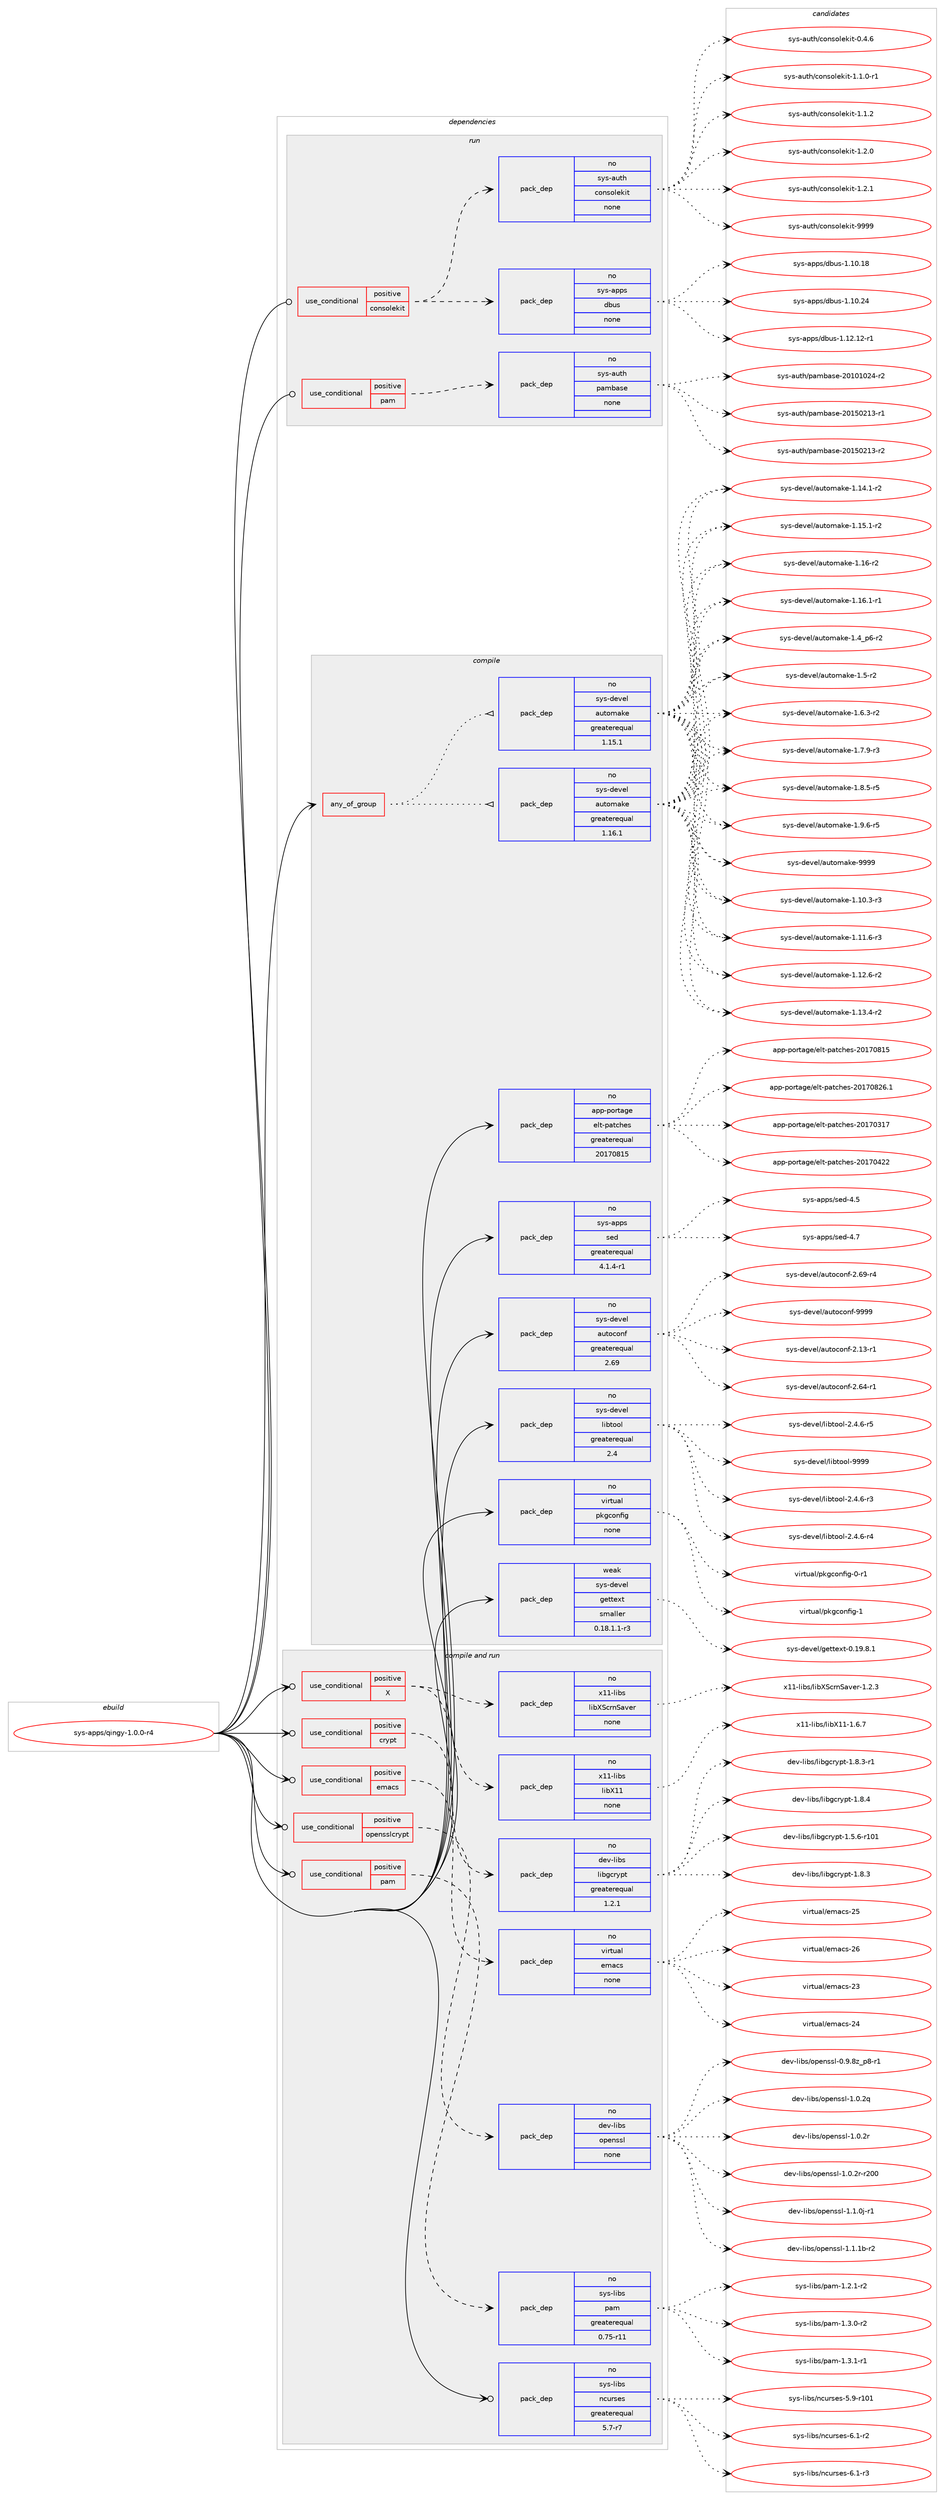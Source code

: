 digraph prolog {

# *************
# Graph options
# *************

newrank=true;
concentrate=true;
compound=true;
graph [rankdir=LR,fontname=Helvetica,fontsize=10,ranksep=1.5];#, ranksep=2.5, nodesep=0.2];
edge  [arrowhead=vee];
node  [fontname=Helvetica,fontsize=10];

# **********
# The ebuild
# **********

subgraph cluster_leftcol {
color=gray;
rank=same;
label=<<i>ebuild</i>>;
id [label="sys-apps/qingy-1.0.0-r4", color=red, width=4, href="../sys-apps/qingy-1.0.0-r4.svg"];
}

# ****************
# The dependencies
# ****************

subgraph cluster_midcol {
color=gray;
label=<<i>dependencies</i>>;
subgraph cluster_compile {
fillcolor="#eeeeee";
style=filled;
label=<<i>compile</i>>;
subgraph any27152 {
dependency1714063 [label=<<TABLE BORDER="0" CELLBORDER="1" CELLSPACING="0" CELLPADDING="4"><TR><TD CELLPADDING="10">any_of_group</TD></TR></TABLE>>, shape=none, color=red];subgraph pack1229055 {
dependency1714064 [label=<<TABLE BORDER="0" CELLBORDER="1" CELLSPACING="0" CELLPADDING="4" WIDTH="220"><TR><TD ROWSPAN="6" CELLPADDING="30">pack_dep</TD></TR><TR><TD WIDTH="110">no</TD></TR><TR><TD>sys-devel</TD></TR><TR><TD>automake</TD></TR><TR><TD>greaterequal</TD></TR><TR><TD>1.16.1</TD></TR></TABLE>>, shape=none, color=blue];
}
dependency1714063:e -> dependency1714064:w [weight=20,style="dotted",arrowhead="oinv"];
subgraph pack1229056 {
dependency1714065 [label=<<TABLE BORDER="0" CELLBORDER="1" CELLSPACING="0" CELLPADDING="4" WIDTH="220"><TR><TD ROWSPAN="6" CELLPADDING="30">pack_dep</TD></TR><TR><TD WIDTH="110">no</TD></TR><TR><TD>sys-devel</TD></TR><TR><TD>automake</TD></TR><TR><TD>greaterequal</TD></TR><TR><TD>1.15.1</TD></TR></TABLE>>, shape=none, color=blue];
}
dependency1714063:e -> dependency1714065:w [weight=20,style="dotted",arrowhead="oinv"];
}
id:e -> dependency1714063:w [weight=20,style="solid",arrowhead="vee"];
subgraph pack1229057 {
dependency1714066 [label=<<TABLE BORDER="0" CELLBORDER="1" CELLSPACING="0" CELLPADDING="4" WIDTH="220"><TR><TD ROWSPAN="6" CELLPADDING="30">pack_dep</TD></TR><TR><TD WIDTH="110">no</TD></TR><TR><TD>app-portage</TD></TR><TR><TD>elt-patches</TD></TR><TR><TD>greaterequal</TD></TR><TR><TD>20170815</TD></TR></TABLE>>, shape=none, color=blue];
}
id:e -> dependency1714066:w [weight=20,style="solid",arrowhead="vee"];
subgraph pack1229058 {
dependency1714067 [label=<<TABLE BORDER="0" CELLBORDER="1" CELLSPACING="0" CELLPADDING="4" WIDTH="220"><TR><TD ROWSPAN="6" CELLPADDING="30">pack_dep</TD></TR><TR><TD WIDTH="110">no</TD></TR><TR><TD>sys-apps</TD></TR><TR><TD>sed</TD></TR><TR><TD>greaterequal</TD></TR><TR><TD>4.1.4-r1</TD></TR></TABLE>>, shape=none, color=blue];
}
id:e -> dependency1714067:w [weight=20,style="solid",arrowhead="vee"];
subgraph pack1229059 {
dependency1714068 [label=<<TABLE BORDER="0" CELLBORDER="1" CELLSPACING="0" CELLPADDING="4" WIDTH="220"><TR><TD ROWSPAN="6" CELLPADDING="30">pack_dep</TD></TR><TR><TD WIDTH="110">no</TD></TR><TR><TD>sys-devel</TD></TR><TR><TD>autoconf</TD></TR><TR><TD>greaterequal</TD></TR><TR><TD>2.69</TD></TR></TABLE>>, shape=none, color=blue];
}
id:e -> dependency1714068:w [weight=20,style="solid",arrowhead="vee"];
subgraph pack1229060 {
dependency1714069 [label=<<TABLE BORDER="0" CELLBORDER="1" CELLSPACING="0" CELLPADDING="4" WIDTH="220"><TR><TD ROWSPAN="6" CELLPADDING="30">pack_dep</TD></TR><TR><TD WIDTH="110">no</TD></TR><TR><TD>sys-devel</TD></TR><TR><TD>libtool</TD></TR><TR><TD>greaterequal</TD></TR><TR><TD>2.4</TD></TR></TABLE>>, shape=none, color=blue];
}
id:e -> dependency1714069:w [weight=20,style="solid",arrowhead="vee"];
subgraph pack1229061 {
dependency1714070 [label=<<TABLE BORDER="0" CELLBORDER="1" CELLSPACING="0" CELLPADDING="4" WIDTH="220"><TR><TD ROWSPAN="6" CELLPADDING="30">pack_dep</TD></TR><TR><TD WIDTH="110">no</TD></TR><TR><TD>virtual</TD></TR><TR><TD>pkgconfig</TD></TR><TR><TD>none</TD></TR><TR><TD></TD></TR></TABLE>>, shape=none, color=blue];
}
id:e -> dependency1714070:w [weight=20,style="solid",arrowhead="vee"];
subgraph pack1229062 {
dependency1714071 [label=<<TABLE BORDER="0" CELLBORDER="1" CELLSPACING="0" CELLPADDING="4" WIDTH="220"><TR><TD ROWSPAN="6" CELLPADDING="30">pack_dep</TD></TR><TR><TD WIDTH="110">weak</TD></TR><TR><TD>sys-devel</TD></TR><TR><TD>gettext</TD></TR><TR><TD>smaller</TD></TR><TR><TD>0.18.1.1-r3</TD></TR></TABLE>>, shape=none, color=blue];
}
id:e -> dependency1714071:w [weight=20,style="solid",arrowhead="vee"];
}
subgraph cluster_compileandrun {
fillcolor="#eeeeee";
style=filled;
label=<<i>compile and run</i>>;
subgraph cond456991 {
dependency1714072 [label=<<TABLE BORDER="0" CELLBORDER="1" CELLSPACING="0" CELLPADDING="4"><TR><TD ROWSPAN="3" CELLPADDING="10">use_conditional</TD></TR><TR><TD>positive</TD></TR><TR><TD>X</TD></TR></TABLE>>, shape=none, color=red];
subgraph pack1229063 {
dependency1714073 [label=<<TABLE BORDER="0" CELLBORDER="1" CELLSPACING="0" CELLPADDING="4" WIDTH="220"><TR><TD ROWSPAN="6" CELLPADDING="30">pack_dep</TD></TR><TR><TD WIDTH="110">no</TD></TR><TR><TD>x11-libs</TD></TR><TR><TD>libX11</TD></TR><TR><TD>none</TD></TR><TR><TD></TD></TR></TABLE>>, shape=none, color=blue];
}
dependency1714072:e -> dependency1714073:w [weight=20,style="dashed",arrowhead="vee"];
subgraph pack1229064 {
dependency1714074 [label=<<TABLE BORDER="0" CELLBORDER="1" CELLSPACING="0" CELLPADDING="4" WIDTH="220"><TR><TD ROWSPAN="6" CELLPADDING="30">pack_dep</TD></TR><TR><TD WIDTH="110">no</TD></TR><TR><TD>x11-libs</TD></TR><TR><TD>libXScrnSaver</TD></TR><TR><TD>none</TD></TR><TR><TD></TD></TR></TABLE>>, shape=none, color=blue];
}
dependency1714072:e -> dependency1714074:w [weight=20,style="dashed",arrowhead="vee"];
}
id:e -> dependency1714072:w [weight=20,style="solid",arrowhead="odotvee"];
subgraph cond456992 {
dependency1714075 [label=<<TABLE BORDER="0" CELLBORDER="1" CELLSPACING="0" CELLPADDING="4"><TR><TD ROWSPAN="3" CELLPADDING="10">use_conditional</TD></TR><TR><TD>positive</TD></TR><TR><TD>crypt</TD></TR></TABLE>>, shape=none, color=red];
subgraph pack1229065 {
dependency1714076 [label=<<TABLE BORDER="0" CELLBORDER="1" CELLSPACING="0" CELLPADDING="4" WIDTH="220"><TR><TD ROWSPAN="6" CELLPADDING="30">pack_dep</TD></TR><TR><TD WIDTH="110">no</TD></TR><TR><TD>dev-libs</TD></TR><TR><TD>libgcrypt</TD></TR><TR><TD>greaterequal</TD></TR><TR><TD>1.2.1</TD></TR></TABLE>>, shape=none, color=blue];
}
dependency1714075:e -> dependency1714076:w [weight=20,style="dashed",arrowhead="vee"];
}
id:e -> dependency1714075:w [weight=20,style="solid",arrowhead="odotvee"];
subgraph cond456993 {
dependency1714077 [label=<<TABLE BORDER="0" CELLBORDER="1" CELLSPACING="0" CELLPADDING="4"><TR><TD ROWSPAN="3" CELLPADDING="10">use_conditional</TD></TR><TR><TD>positive</TD></TR><TR><TD>emacs</TD></TR></TABLE>>, shape=none, color=red];
subgraph pack1229066 {
dependency1714078 [label=<<TABLE BORDER="0" CELLBORDER="1" CELLSPACING="0" CELLPADDING="4" WIDTH="220"><TR><TD ROWSPAN="6" CELLPADDING="30">pack_dep</TD></TR><TR><TD WIDTH="110">no</TD></TR><TR><TD>virtual</TD></TR><TR><TD>emacs</TD></TR><TR><TD>none</TD></TR><TR><TD></TD></TR></TABLE>>, shape=none, color=blue];
}
dependency1714077:e -> dependency1714078:w [weight=20,style="dashed",arrowhead="vee"];
}
id:e -> dependency1714077:w [weight=20,style="solid",arrowhead="odotvee"];
subgraph cond456994 {
dependency1714079 [label=<<TABLE BORDER="0" CELLBORDER="1" CELLSPACING="0" CELLPADDING="4"><TR><TD ROWSPAN="3" CELLPADDING="10">use_conditional</TD></TR><TR><TD>positive</TD></TR><TR><TD>opensslcrypt</TD></TR></TABLE>>, shape=none, color=red];
subgraph pack1229067 {
dependency1714080 [label=<<TABLE BORDER="0" CELLBORDER="1" CELLSPACING="0" CELLPADDING="4" WIDTH="220"><TR><TD ROWSPAN="6" CELLPADDING="30">pack_dep</TD></TR><TR><TD WIDTH="110">no</TD></TR><TR><TD>dev-libs</TD></TR><TR><TD>openssl</TD></TR><TR><TD>none</TD></TR><TR><TD></TD></TR></TABLE>>, shape=none, color=blue];
}
dependency1714079:e -> dependency1714080:w [weight=20,style="dashed",arrowhead="vee"];
}
id:e -> dependency1714079:w [weight=20,style="solid",arrowhead="odotvee"];
subgraph cond456995 {
dependency1714081 [label=<<TABLE BORDER="0" CELLBORDER="1" CELLSPACING="0" CELLPADDING="4"><TR><TD ROWSPAN="3" CELLPADDING="10">use_conditional</TD></TR><TR><TD>positive</TD></TR><TR><TD>pam</TD></TR></TABLE>>, shape=none, color=red];
subgraph pack1229068 {
dependency1714082 [label=<<TABLE BORDER="0" CELLBORDER="1" CELLSPACING="0" CELLPADDING="4" WIDTH="220"><TR><TD ROWSPAN="6" CELLPADDING="30">pack_dep</TD></TR><TR><TD WIDTH="110">no</TD></TR><TR><TD>sys-libs</TD></TR><TR><TD>pam</TD></TR><TR><TD>greaterequal</TD></TR><TR><TD>0.75-r11</TD></TR></TABLE>>, shape=none, color=blue];
}
dependency1714081:e -> dependency1714082:w [weight=20,style="dashed",arrowhead="vee"];
}
id:e -> dependency1714081:w [weight=20,style="solid",arrowhead="odotvee"];
subgraph pack1229069 {
dependency1714083 [label=<<TABLE BORDER="0" CELLBORDER="1" CELLSPACING="0" CELLPADDING="4" WIDTH="220"><TR><TD ROWSPAN="6" CELLPADDING="30">pack_dep</TD></TR><TR><TD WIDTH="110">no</TD></TR><TR><TD>sys-libs</TD></TR><TR><TD>ncurses</TD></TR><TR><TD>greaterequal</TD></TR><TR><TD>5.7-r7</TD></TR></TABLE>>, shape=none, color=blue];
}
id:e -> dependency1714083:w [weight=20,style="solid",arrowhead="odotvee"];
}
subgraph cluster_run {
fillcolor="#eeeeee";
style=filled;
label=<<i>run</i>>;
subgraph cond456996 {
dependency1714084 [label=<<TABLE BORDER="0" CELLBORDER="1" CELLSPACING="0" CELLPADDING="4"><TR><TD ROWSPAN="3" CELLPADDING="10">use_conditional</TD></TR><TR><TD>positive</TD></TR><TR><TD>consolekit</TD></TR></TABLE>>, shape=none, color=red];
subgraph pack1229070 {
dependency1714085 [label=<<TABLE BORDER="0" CELLBORDER="1" CELLSPACING="0" CELLPADDING="4" WIDTH="220"><TR><TD ROWSPAN="6" CELLPADDING="30">pack_dep</TD></TR><TR><TD WIDTH="110">no</TD></TR><TR><TD>sys-auth</TD></TR><TR><TD>consolekit</TD></TR><TR><TD>none</TD></TR><TR><TD></TD></TR></TABLE>>, shape=none, color=blue];
}
dependency1714084:e -> dependency1714085:w [weight=20,style="dashed",arrowhead="vee"];
subgraph pack1229071 {
dependency1714086 [label=<<TABLE BORDER="0" CELLBORDER="1" CELLSPACING="0" CELLPADDING="4" WIDTH="220"><TR><TD ROWSPAN="6" CELLPADDING="30">pack_dep</TD></TR><TR><TD WIDTH="110">no</TD></TR><TR><TD>sys-apps</TD></TR><TR><TD>dbus</TD></TR><TR><TD>none</TD></TR><TR><TD></TD></TR></TABLE>>, shape=none, color=blue];
}
dependency1714084:e -> dependency1714086:w [weight=20,style="dashed",arrowhead="vee"];
}
id:e -> dependency1714084:w [weight=20,style="solid",arrowhead="odot"];
subgraph cond456997 {
dependency1714087 [label=<<TABLE BORDER="0" CELLBORDER="1" CELLSPACING="0" CELLPADDING="4"><TR><TD ROWSPAN="3" CELLPADDING="10">use_conditional</TD></TR><TR><TD>positive</TD></TR><TR><TD>pam</TD></TR></TABLE>>, shape=none, color=red];
subgraph pack1229072 {
dependency1714088 [label=<<TABLE BORDER="0" CELLBORDER="1" CELLSPACING="0" CELLPADDING="4" WIDTH="220"><TR><TD ROWSPAN="6" CELLPADDING="30">pack_dep</TD></TR><TR><TD WIDTH="110">no</TD></TR><TR><TD>sys-auth</TD></TR><TR><TD>pambase</TD></TR><TR><TD>none</TD></TR><TR><TD></TD></TR></TABLE>>, shape=none, color=blue];
}
dependency1714087:e -> dependency1714088:w [weight=20,style="dashed",arrowhead="vee"];
}
id:e -> dependency1714087:w [weight=20,style="solid",arrowhead="odot"];
}
}

# **************
# The candidates
# **************

subgraph cluster_choices {
rank=same;
color=gray;
label=<<i>candidates</i>>;

subgraph choice1229055 {
color=black;
nodesep=1;
choice11512111545100101118101108479711711611110997107101454946494846514511451 [label="sys-devel/automake-1.10.3-r3", color=red, width=4,href="../sys-devel/automake-1.10.3-r3.svg"];
choice11512111545100101118101108479711711611110997107101454946494946544511451 [label="sys-devel/automake-1.11.6-r3", color=red, width=4,href="../sys-devel/automake-1.11.6-r3.svg"];
choice11512111545100101118101108479711711611110997107101454946495046544511450 [label="sys-devel/automake-1.12.6-r2", color=red, width=4,href="../sys-devel/automake-1.12.6-r2.svg"];
choice11512111545100101118101108479711711611110997107101454946495146524511450 [label="sys-devel/automake-1.13.4-r2", color=red, width=4,href="../sys-devel/automake-1.13.4-r2.svg"];
choice11512111545100101118101108479711711611110997107101454946495246494511450 [label="sys-devel/automake-1.14.1-r2", color=red, width=4,href="../sys-devel/automake-1.14.1-r2.svg"];
choice11512111545100101118101108479711711611110997107101454946495346494511450 [label="sys-devel/automake-1.15.1-r2", color=red, width=4,href="../sys-devel/automake-1.15.1-r2.svg"];
choice1151211154510010111810110847971171161111099710710145494649544511450 [label="sys-devel/automake-1.16-r2", color=red, width=4,href="../sys-devel/automake-1.16-r2.svg"];
choice11512111545100101118101108479711711611110997107101454946495446494511449 [label="sys-devel/automake-1.16.1-r1", color=red, width=4,href="../sys-devel/automake-1.16.1-r1.svg"];
choice115121115451001011181011084797117116111109971071014549465295112544511450 [label="sys-devel/automake-1.4_p6-r2", color=red, width=4,href="../sys-devel/automake-1.4_p6-r2.svg"];
choice11512111545100101118101108479711711611110997107101454946534511450 [label="sys-devel/automake-1.5-r2", color=red, width=4,href="../sys-devel/automake-1.5-r2.svg"];
choice115121115451001011181011084797117116111109971071014549465446514511450 [label="sys-devel/automake-1.6.3-r2", color=red, width=4,href="../sys-devel/automake-1.6.3-r2.svg"];
choice115121115451001011181011084797117116111109971071014549465546574511451 [label="sys-devel/automake-1.7.9-r3", color=red, width=4,href="../sys-devel/automake-1.7.9-r3.svg"];
choice115121115451001011181011084797117116111109971071014549465646534511453 [label="sys-devel/automake-1.8.5-r5", color=red, width=4,href="../sys-devel/automake-1.8.5-r5.svg"];
choice115121115451001011181011084797117116111109971071014549465746544511453 [label="sys-devel/automake-1.9.6-r5", color=red, width=4,href="../sys-devel/automake-1.9.6-r5.svg"];
choice115121115451001011181011084797117116111109971071014557575757 [label="sys-devel/automake-9999", color=red, width=4,href="../sys-devel/automake-9999.svg"];
dependency1714064:e -> choice11512111545100101118101108479711711611110997107101454946494846514511451:w [style=dotted,weight="100"];
dependency1714064:e -> choice11512111545100101118101108479711711611110997107101454946494946544511451:w [style=dotted,weight="100"];
dependency1714064:e -> choice11512111545100101118101108479711711611110997107101454946495046544511450:w [style=dotted,weight="100"];
dependency1714064:e -> choice11512111545100101118101108479711711611110997107101454946495146524511450:w [style=dotted,weight="100"];
dependency1714064:e -> choice11512111545100101118101108479711711611110997107101454946495246494511450:w [style=dotted,weight="100"];
dependency1714064:e -> choice11512111545100101118101108479711711611110997107101454946495346494511450:w [style=dotted,weight="100"];
dependency1714064:e -> choice1151211154510010111810110847971171161111099710710145494649544511450:w [style=dotted,weight="100"];
dependency1714064:e -> choice11512111545100101118101108479711711611110997107101454946495446494511449:w [style=dotted,weight="100"];
dependency1714064:e -> choice115121115451001011181011084797117116111109971071014549465295112544511450:w [style=dotted,weight="100"];
dependency1714064:e -> choice11512111545100101118101108479711711611110997107101454946534511450:w [style=dotted,weight="100"];
dependency1714064:e -> choice115121115451001011181011084797117116111109971071014549465446514511450:w [style=dotted,weight="100"];
dependency1714064:e -> choice115121115451001011181011084797117116111109971071014549465546574511451:w [style=dotted,weight="100"];
dependency1714064:e -> choice115121115451001011181011084797117116111109971071014549465646534511453:w [style=dotted,weight="100"];
dependency1714064:e -> choice115121115451001011181011084797117116111109971071014549465746544511453:w [style=dotted,weight="100"];
dependency1714064:e -> choice115121115451001011181011084797117116111109971071014557575757:w [style=dotted,weight="100"];
}
subgraph choice1229056 {
color=black;
nodesep=1;
choice11512111545100101118101108479711711611110997107101454946494846514511451 [label="sys-devel/automake-1.10.3-r3", color=red, width=4,href="../sys-devel/automake-1.10.3-r3.svg"];
choice11512111545100101118101108479711711611110997107101454946494946544511451 [label="sys-devel/automake-1.11.6-r3", color=red, width=4,href="../sys-devel/automake-1.11.6-r3.svg"];
choice11512111545100101118101108479711711611110997107101454946495046544511450 [label="sys-devel/automake-1.12.6-r2", color=red, width=4,href="../sys-devel/automake-1.12.6-r2.svg"];
choice11512111545100101118101108479711711611110997107101454946495146524511450 [label="sys-devel/automake-1.13.4-r2", color=red, width=4,href="../sys-devel/automake-1.13.4-r2.svg"];
choice11512111545100101118101108479711711611110997107101454946495246494511450 [label="sys-devel/automake-1.14.1-r2", color=red, width=4,href="../sys-devel/automake-1.14.1-r2.svg"];
choice11512111545100101118101108479711711611110997107101454946495346494511450 [label="sys-devel/automake-1.15.1-r2", color=red, width=4,href="../sys-devel/automake-1.15.1-r2.svg"];
choice1151211154510010111810110847971171161111099710710145494649544511450 [label="sys-devel/automake-1.16-r2", color=red, width=4,href="../sys-devel/automake-1.16-r2.svg"];
choice11512111545100101118101108479711711611110997107101454946495446494511449 [label="sys-devel/automake-1.16.1-r1", color=red, width=4,href="../sys-devel/automake-1.16.1-r1.svg"];
choice115121115451001011181011084797117116111109971071014549465295112544511450 [label="sys-devel/automake-1.4_p6-r2", color=red, width=4,href="../sys-devel/automake-1.4_p6-r2.svg"];
choice11512111545100101118101108479711711611110997107101454946534511450 [label="sys-devel/automake-1.5-r2", color=red, width=4,href="../sys-devel/automake-1.5-r2.svg"];
choice115121115451001011181011084797117116111109971071014549465446514511450 [label="sys-devel/automake-1.6.3-r2", color=red, width=4,href="../sys-devel/automake-1.6.3-r2.svg"];
choice115121115451001011181011084797117116111109971071014549465546574511451 [label="sys-devel/automake-1.7.9-r3", color=red, width=4,href="../sys-devel/automake-1.7.9-r3.svg"];
choice115121115451001011181011084797117116111109971071014549465646534511453 [label="sys-devel/automake-1.8.5-r5", color=red, width=4,href="../sys-devel/automake-1.8.5-r5.svg"];
choice115121115451001011181011084797117116111109971071014549465746544511453 [label="sys-devel/automake-1.9.6-r5", color=red, width=4,href="../sys-devel/automake-1.9.6-r5.svg"];
choice115121115451001011181011084797117116111109971071014557575757 [label="sys-devel/automake-9999", color=red, width=4,href="../sys-devel/automake-9999.svg"];
dependency1714065:e -> choice11512111545100101118101108479711711611110997107101454946494846514511451:w [style=dotted,weight="100"];
dependency1714065:e -> choice11512111545100101118101108479711711611110997107101454946494946544511451:w [style=dotted,weight="100"];
dependency1714065:e -> choice11512111545100101118101108479711711611110997107101454946495046544511450:w [style=dotted,weight="100"];
dependency1714065:e -> choice11512111545100101118101108479711711611110997107101454946495146524511450:w [style=dotted,weight="100"];
dependency1714065:e -> choice11512111545100101118101108479711711611110997107101454946495246494511450:w [style=dotted,weight="100"];
dependency1714065:e -> choice11512111545100101118101108479711711611110997107101454946495346494511450:w [style=dotted,weight="100"];
dependency1714065:e -> choice1151211154510010111810110847971171161111099710710145494649544511450:w [style=dotted,weight="100"];
dependency1714065:e -> choice11512111545100101118101108479711711611110997107101454946495446494511449:w [style=dotted,weight="100"];
dependency1714065:e -> choice115121115451001011181011084797117116111109971071014549465295112544511450:w [style=dotted,weight="100"];
dependency1714065:e -> choice11512111545100101118101108479711711611110997107101454946534511450:w [style=dotted,weight="100"];
dependency1714065:e -> choice115121115451001011181011084797117116111109971071014549465446514511450:w [style=dotted,weight="100"];
dependency1714065:e -> choice115121115451001011181011084797117116111109971071014549465546574511451:w [style=dotted,weight="100"];
dependency1714065:e -> choice115121115451001011181011084797117116111109971071014549465646534511453:w [style=dotted,weight="100"];
dependency1714065:e -> choice115121115451001011181011084797117116111109971071014549465746544511453:w [style=dotted,weight="100"];
dependency1714065:e -> choice115121115451001011181011084797117116111109971071014557575757:w [style=dotted,weight="100"];
}
subgraph choice1229057 {
color=black;
nodesep=1;
choice97112112451121111141169710310147101108116451129711699104101115455048495548514955 [label="app-portage/elt-patches-20170317", color=red, width=4,href="../app-portage/elt-patches-20170317.svg"];
choice97112112451121111141169710310147101108116451129711699104101115455048495548525050 [label="app-portage/elt-patches-20170422", color=red, width=4,href="../app-portage/elt-patches-20170422.svg"];
choice97112112451121111141169710310147101108116451129711699104101115455048495548564953 [label="app-portage/elt-patches-20170815", color=red, width=4,href="../app-portage/elt-patches-20170815.svg"];
choice971121124511211111411697103101471011081164511297116991041011154550484955485650544649 [label="app-portage/elt-patches-20170826.1", color=red, width=4,href="../app-portage/elt-patches-20170826.1.svg"];
dependency1714066:e -> choice97112112451121111141169710310147101108116451129711699104101115455048495548514955:w [style=dotted,weight="100"];
dependency1714066:e -> choice97112112451121111141169710310147101108116451129711699104101115455048495548525050:w [style=dotted,weight="100"];
dependency1714066:e -> choice97112112451121111141169710310147101108116451129711699104101115455048495548564953:w [style=dotted,weight="100"];
dependency1714066:e -> choice971121124511211111411697103101471011081164511297116991041011154550484955485650544649:w [style=dotted,weight="100"];
}
subgraph choice1229058 {
color=black;
nodesep=1;
choice11512111545971121121154711510110045524653 [label="sys-apps/sed-4.5", color=red, width=4,href="../sys-apps/sed-4.5.svg"];
choice11512111545971121121154711510110045524655 [label="sys-apps/sed-4.7", color=red, width=4,href="../sys-apps/sed-4.7.svg"];
dependency1714067:e -> choice11512111545971121121154711510110045524653:w [style=dotted,weight="100"];
dependency1714067:e -> choice11512111545971121121154711510110045524655:w [style=dotted,weight="100"];
}
subgraph choice1229059 {
color=black;
nodesep=1;
choice1151211154510010111810110847971171161119911111010245504649514511449 [label="sys-devel/autoconf-2.13-r1", color=red, width=4,href="../sys-devel/autoconf-2.13-r1.svg"];
choice1151211154510010111810110847971171161119911111010245504654524511449 [label="sys-devel/autoconf-2.64-r1", color=red, width=4,href="../sys-devel/autoconf-2.64-r1.svg"];
choice1151211154510010111810110847971171161119911111010245504654574511452 [label="sys-devel/autoconf-2.69-r4", color=red, width=4,href="../sys-devel/autoconf-2.69-r4.svg"];
choice115121115451001011181011084797117116111991111101024557575757 [label="sys-devel/autoconf-9999", color=red, width=4,href="../sys-devel/autoconf-9999.svg"];
dependency1714068:e -> choice1151211154510010111810110847971171161119911111010245504649514511449:w [style=dotted,weight="100"];
dependency1714068:e -> choice1151211154510010111810110847971171161119911111010245504654524511449:w [style=dotted,weight="100"];
dependency1714068:e -> choice1151211154510010111810110847971171161119911111010245504654574511452:w [style=dotted,weight="100"];
dependency1714068:e -> choice115121115451001011181011084797117116111991111101024557575757:w [style=dotted,weight="100"];
}
subgraph choice1229060 {
color=black;
nodesep=1;
choice1151211154510010111810110847108105981161111111084550465246544511451 [label="sys-devel/libtool-2.4.6-r3", color=red, width=4,href="../sys-devel/libtool-2.4.6-r3.svg"];
choice1151211154510010111810110847108105981161111111084550465246544511452 [label="sys-devel/libtool-2.4.6-r4", color=red, width=4,href="../sys-devel/libtool-2.4.6-r4.svg"];
choice1151211154510010111810110847108105981161111111084550465246544511453 [label="sys-devel/libtool-2.4.6-r5", color=red, width=4,href="../sys-devel/libtool-2.4.6-r5.svg"];
choice1151211154510010111810110847108105981161111111084557575757 [label="sys-devel/libtool-9999", color=red, width=4,href="../sys-devel/libtool-9999.svg"];
dependency1714069:e -> choice1151211154510010111810110847108105981161111111084550465246544511451:w [style=dotted,weight="100"];
dependency1714069:e -> choice1151211154510010111810110847108105981161111111084550465246544511452:w [style=dotted,weight="100"];
dependency1714069:e -> choice1151211154510010111810110847108105981161111111084550465246544511453:w [style=dotted,weight="100"];
dependency1714069:e -> choice1151211154510010111810110847108105981161111111084557575757:w [style=dotted,weight="100"];
}
subgraph choice1229061 {
color=black;
nodesep=1;
choice11810511411611797108471121071039911111010210510345484511449 [label="virtual/pkgconfig-0-r1", color=red, width=4,href="../virtual/pkgconfig-0-r1.svg"];
choice1181051141161179710847112107103991111101021051034549 [label="virtual/pkgconfig-1", color=red, width=4,href="../virtual/pkgconfig-1.svg"];
dependency1714070:e -> choice11810511411611797108471121071039911111010210510345484511449:w [style=dotted,weight="100"];
dependency1714070:e -> choice1181051141161179710847112107103991111101021051034549:w [style=dotted,weight="100"];
}
subgraph choice1229062 {
color=black;
nodesep=1;
choice1151211154510010111810110847103101116116101120116454846495746564649 [label="sys-devel/gettext-0.19.8.1", color=red, width=4,href="../sys-devel/gettext-0.19.8.1.svg"];
dependency1714071:e -> choice1151211154510010111810110847103101116116101120116454846495746564649:w [style=dotted,weight="100"];
}
subgraph choice1229063 {
color=black;
nodesep=1;
choice120494945108105981154710810598884949454946544655 [label="x11-libs/libX11-1.6.7", color=red, width=4,href="../x11-libs/libX11-1.6.7.svg"];
dependency1714073:e -> choice120494945108105981154710810598884949454946544655:w [style=dotted,weight="100"];
}
subgraph choice1229064 {
color=black;
nodesep=1;
choice1204949451081059811547108105988883991141108397118101114454946504651 [label="x11-libs/libXScrnSaver-1.2.3", color=red, width=4,href="../x11-libs/libXScrnSaver-1.2.3.svg"];
dependency1714074:e -> choice1204949451081059811547108105988883991141108397118101114454946504651:w [style=dotted,weight="100"];
}
subgraph choice1229065 {
color=black;
nodesep=1;
choice100101118451081059811547108105981039911412111211645494653465445114494849 [label="dev-libs/libgcrypt-1.5.6-r101", color=red, width=4,href="../dev-libs/libgcrypt-1.5.6-r101.svg"];
choice1001011184510810598115471081059810399114121112116454946564651 [label="dev-libs/libgcrypt-1.8.3", color=red, width=4,href="../dev-libs/libgcrypt-1.8.3.svg"];
choice10010111845108105981154710810598103991141211121164549465646514511449 [label="dev-libs/libgcrypt-1.8.3-r1", color=red, width=4,href="../dev-libs/libgcrypt-1.8.3-r1.svg"];
choice1001011184510810598115471081059810399114121112116454946564652 [label="dev-libs/libgcrypt-1.8.4", color=red, width=4,href="../dev-libs/libgcrypt-1.8.4.svg"];
dependency1714076:e -> choice100101118451081059811547108105981039911412111211645494653465445114494849:w [style=dotted,weight="100"];
dependency1714076:e -> choice1001011184510810598115471081059810399114121112116454946564651:w [style=dotted,weight="100"];
dependency1714076:e -> choice10010111845108105981154710810598103991141211121164549465646514511449:w [style=dotted,weight="100"];
dependency1714076:e -> choice1001011184510810598115471081059810399114121112116454946564652:w [style=dotted,weight="100"];
}
subgraph choice1229066 {
color=black;
nodesep=1;
choice11810511411611797108471011099799115455051 [label="virtual/emacs-23", color=red, width=4,href="../virtual/emacs-23.svg"];
choice11810511411611797108471011099799115455052 [label="virtual/emacs-24", color=red, width=4,href="../virtual/emacs-24.svg"];
choice11810511411611797108471011099799115455053 [label="virtual/emacs-25", color=red, width=4,href="../virtual/emacs-25.svg"];
choice11810511411611797108471011099799115455054 [label="virtual/emacs-26", color=red, width=4,href="../virtual/emacs-26.svg"];
dependency1714078:e -> choice11810511411611797108471011099799115455051:w [style=dotted,weight="100"];
dependency1714078:e -> choice11810511411611797108471011099799115455052:w [style=dotted,weight="100"];
dependency1714078:e -> choice11810511411611797108471011099799115455053:w [style=dotted,weight="100"];
dependency1714078:e -> choice11810511411611797108471011099799115455054:w [style=dotted,weight="100"];
}
subgraph choice1229067 {
color=black;
nodesep=1;
choice10010111845108105981154711111210111011511510845484657465612295112564511449 [label="dev-libs/openssl-0.9.8z_p8-r1", color=red, width=4,href="../dev-libs/openssl-0.9.8z_p8-r1.svg"];
choice100101118451081059811547111112101110115115108454946484650113 [label="dev-libs/openssl-1.0.2q", color=red, width=4,href="../dev-libs/openssl-1.0.2q.svg"];
choice100101118451081059811547111112101110115115108454946484650114 [label="dev-libs/openssl-1.0.2r", color=red, width=4,href="../dev-libs/openssl-1.0.2r.svg"];
choice10010111845108105981154711111210111011511510845494648465011445114504848 [label="dev-libs/openssl-1.0.2r-r200", color=red, width=4,href="../dev-libs/openssl-1.0.2r-r200.svg"];
choice1001011184510810598115471111121011101151151084549464946481064511449 [label="dev-libs/openssl-1.1.0j-r1", color=red, width=4,href="../dev-libs/openssl-1.1.0j-r1.svg"];
choice100101118451081059811547111112101110115115108454946494649984511450 [label="dev-libs/openssl-1.1.1b-r2", color=red, width=4,href="../dev-libs/openssl-1.1.1b-r2.svg"];
dependency1714080:e -> choice10010111845108105981154711111210111011511510845484657465612295112564511449:w [style=dotted,weight="100"];
dependency1714080:e -> choice100101118451081059811547111112101110115115108454946484650113:w [style=dotted,weight="100"];
dependency1714080:e -> choice100101118451081059811547111112101110115115108454946484650114:w [style=dotted,weight="100"];
dependency1714080:e -> choice10010111845108105981154711111210111011511510845494648465011445114504848:w [style=dotted,weight="100"];
dependency1714080:e -> choice1001011184510810598115471111121011101151151084549464946481064511449:w [style=dotted,weight="100"];
dependency1714080:e -> choice100101118451081059811547111112101110115115108454946494649984511450:w [style=dotted,weight="100"];
}
subgraph choice1229068 {
color=black;
nodesep=1;
choice115121115451081059811547112971094549465046494511450 [label="sys-libs/pam-1.2.1-r2", color=red, width=4,href="../sys-libs/pam-1.2.1-r2.svg"];
choice115121115451081059811547112971094549465146484511450 [label="sys-libs/pam-1.3.0-r2", color=red, width=4,href="../sys-libs/pam-1.3.0-r2.svg"];
choice115121115451081059811547112971094549465146494511449 [label="sys-libs/pam-1.3.1-r1", color=red, width=4,href="../sys-libs/pam-1.3.1-r1.svg"];
dependency1714082:e -> choice115121115451081059811547112971094549465046494511450:w [style=dotted,weight="100"];
dependency1714082:e -> choice115121115451081059811547112971094549465146484511450:w [style=dotted,weight="100"];
dependency1714082:e -> choice115121115451081059811547112971094549465146494511449:w [style=dotted,weight="100"];
}
subgraph choice1229069 {
color=black;
nodesep=1;
choice115121115451081059811547110991171141151011154553465745114494849 [label="sys-libs/ncurses-5.9-r101", color=red, width=4,href="../sys-libs/ncurses-5.9-r101.svg"];
choice11512111545108105981154711099117114115101115455446494511450 [label="sys-libs/ncurses-6.1-r2", color=red, width=4,href="../sys-libs/ncurses-6.1-r2.svg"];
choice11512111545108105981154711099117114115101115455446494511451 [label="sys-libs/ncurses-6.1-r3", color=red, width=4,href="../sys-libs/ncurses-6.1-r3.svg"];
dependency1714083:e -> choice115121115451081059811547110991171141151011154553465745114494849:w [style=dotted,weight="100"];
dependency1714083:e -> choice11512111545108105981154711099117114115101115455446494511450:w [style=dotted,weight="100"];
dependency1714083:e -> choice11512111545108105981154711099117114115101115455446494511451:w [style=dotted,weight="100"];
}
subgraph choice1229070 {
color=black;
nodesep=1;
choice11512111545971171161044799111110115111108101107105116454846524654 [label="sys-auth/consolekit-0.4.6", color=red, width=4,href="../sys-auth/consolekit-0.4.6.svg"];
choice115121115459711711610447991111101151111081011071051164549464946484511449 [label="sys-auth/consolekit-1.1.0-r1", color=red, width=4,href="../sys-auth/consolekit-1.1.0-r1.svg"];
choice11512111545971171161044799111110115111108101107105116454946494650 [label="sys-auth/consolekit-1.1.2", color=red, width=4,href="../sys-auth/consolekit-1.1.2.svg"];
choice11512111545971171161044799111110115111108101107105116454946504648 [label="sys-auth/consolekit-1.2.0", color=red, width=4,href="../sys-auth/consolekit-1.2.0.svg"];
choice11512111545971171161044799111110115111108101107105116454946504649 [label="sys-auth/consolekit-1.2.1", color=red, width=4,href="../sys-auth/consolekit-1.2.1.svg"];
choice115121115459711711610447991111101151111081011071051164557575757 [label="sys-auth/consolekit-9999", color=red, width=4,href="../sys-auth/consolekit-9999.svg"];
dependency1714085:e -> choice11512111545971171161044799111110115111108101107105116454846524654:w [style=dotted,weight="100"];
dependency1714085:e -> choice115121115459711711610447991111101151111081011071051164549464946484511449:w [style=dotted,weight="100"];
dependency1714085:e -> choice11512111545971171161044799111110115111108101107105116454946494650:w [style=dotted,weight="100"];
dependency1714085:e -> choice11512111545971171161044799111110115111108101107105116454946504648:w [style=dotted,weight="100"];
dependency1714085:e -> choice11512111545971171161044799111110115111108101107105116454946504649:w [style=dotted,weight="100"];
dependency1714085:e -> choice115121115459711711610447991111101151111081011071051164557575757:w [style=dotted,weight="100"];
}
subgraph choice1229071 {
color=black;
nodesep=1;
choice115121115459711211211547100981171154549464948464956 [label="sys-apps/dbus-1.10.18", color=red, width=4,href="../sys-apps/dbus-1.10.18.svg"];
choice115121115459711211211547100981171154549464948465052 [label="sys-apps/dbus-1.10.24", color=red, width=4,href="../sys-apps/dbus-1.10.24.svg"];
choice1151211154597112112115471009811711545494649504649504511449 [label="sys-apps/dbus-1.12.12-r1", color=red, width=4,href="../sys-apps/dbus-1.12.12-r1.svg"];
dependency1714086:e -> choice115121115459711211211547100981171154549464948464956:w [style=dotted,weight="100"];
dependency1714086:e -> choice115121115459711211211547100981171154549464948465052:w [style=dotted,weight="100"];
dependency1714086:e -> choice1151211154597112112115471009811711545494649504649504511449:w [style=dotted,weight="100"];
}
subgraph choice1229072 {
color=black;
nodesep=1;
choice1151211154597117116104471129710998971151014550484948494850524511450 [label="sys-auth/pambase-20101024-r2", color=red, width=4,href="../sys-auth/pambase-20101024-r2.svg"];
choice1151211154597117116104471129710998971151014550484953485049514511449 [label="sys-auth/pambase-20150213-r1", color=red, width=4,href="../sys-auth/pambase-20150213-r1.svg"];
choice1151211154597117116104471129710998971151014550484953485049514511450 [label="sys-auth/pambase-20150213-r2", color=red, width=4,href="../sys-auth/pambase-20150213-r2.svg"];
dependency1714088:e -> choice1151211154597117116104471129710998971151014550484948494850524511450:w [style=dotted,weight="100"];
dependency1714088:e -> choice1151211154597117116104471129710998971151014550484953485049514511449:w [style=dotted,weight="100"];
dependency1714088:e -> choice1151211154597117116104471129710998971151014550484953485049514511450:w [style=dotted,weight="100"];
}
}

}
